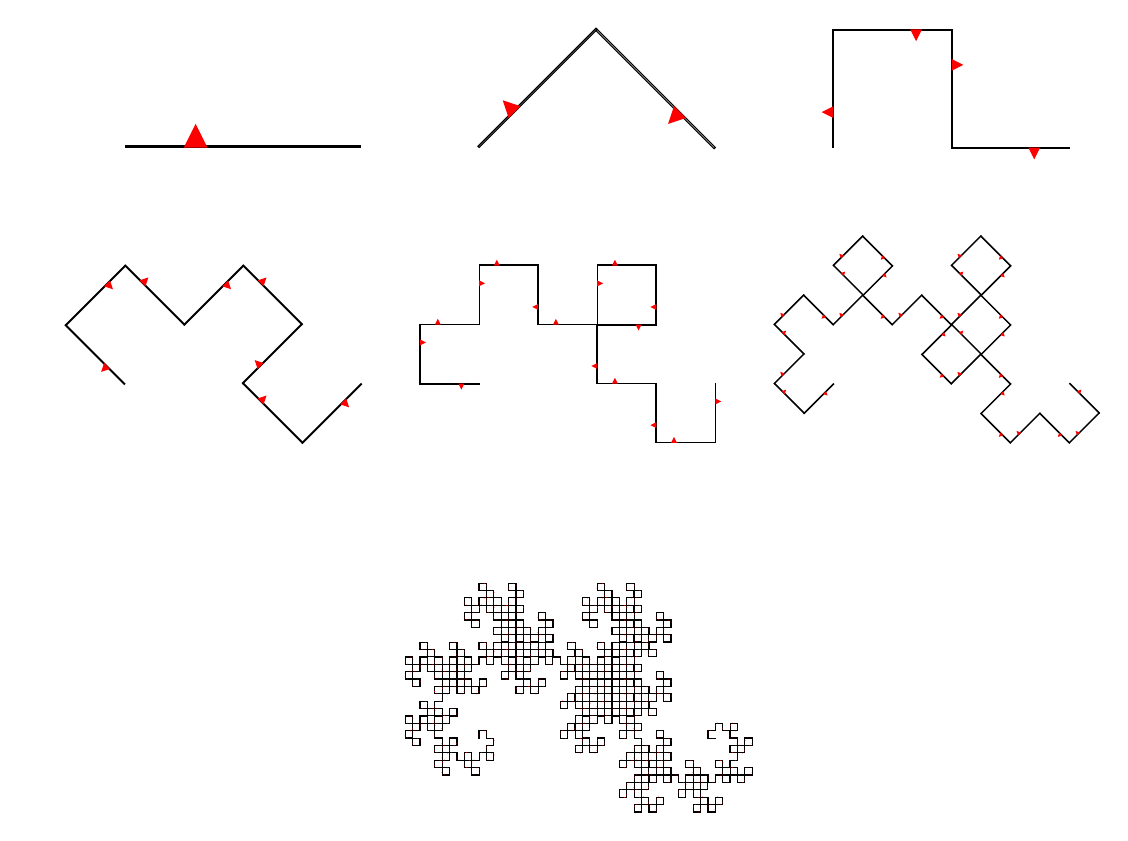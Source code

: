 

% Les similitudes : shift=translation, scale = homothÃÂÃÂÃÂÃÂÃÂÃÂÃÂÃÂÃÂÃÂÃÂÃÂÃÂÃÂÃÂÃÂ©tie, rotate = angle (en degrÃÂÃÂÃÂÃÂÃÂÃÂÃÂÃÂÃÂÃÂÃÂÃÂÃÂÃÂÃÂÃÂ©)
\newcommand\simone{\begin{scope}[shift={(0,0)}, scale={sqrt(2)/2}, rotate=45]}
\newcommand\simtwo{\begin{scope}[shift={(1,0)}, scale={sqrt(2)/2}, rotate=135]}                   


% La figure initiale
%\newcommand\initfigure{\fill (0,0)--++(0:1)--++(120:1)--cycle;}
%\newcommand\initfigure{\fill (0.5,0.433) circle (1.3cm);}
\newcommand\initfigure{\draw (0,0)--++(0,.01)--++(1,0)--++(0,-.01)--cycle;\fill[red] (0.25,0)--+(0.1,0)--+(0.05,0.1)--cycle;}
%\newcommand\initfigure{\fill (0,0)--++(0,0.5)--++(0.5,0)--++(0,-0.5)--cycle;}

% Le programme rÃÂÃÂÃÂÃÂÃÂÃÂÃÂÃÂÃÂÃÂÃÂÃÂÃÂÃÂÃÂÃÂ©cursif
\newcommand{\ifs}[2]{% #1 the counter, #2 the instructions
                          \ifnum #1 < 0% stop now
                          #2%
                          %\relax% Relax, max, on ne fait rien, c'est terminÃÂÃÂÃÂÃÂÃÂÃÂÃÂÃÂÃÂÃÂÃÂÃÂÃÂÃÂÃÂÃÂ©.
                          \else%
                          \count255=#1%
                          \advance\count255 by -1%
                          \simone
                             \ifs{\number\count255}{#2};                          
                          \end{scope};

                          \simtwo
                             \ifs{\number\count255}{#2};                          
                          \end{scope};

                          \fi%
}

\begin{tikzpicture}[scale=3]
  \fill (0,0)--++(0,.01)--++(1,0)--++(0,-.01)--cycle;
 \fill[red] (0.25,0)--+(0.1,0)--+(0.05,0.1)--cycle;

  \begin{scope}[xshift=1.5cm]
    \ifs{0}{\initfigure}
  \end{scope}

%   \draw[->,>=latex, red] (0.35,-0.01) to[bend right=10] (0.15,-0.30) node[midway, left] {$f_1$};
%    \draw[->,>=latex, blue] (0.6,-0.01) to[bend left=50] (0.6,-0.20) node[midway, right] {$f_3$};
%   \draw[->,>=latex, green] (0.4,-0.01) to[bend right=50] (0.4,-0.20) node[midway, left] {$f_2$};
%    \draw[->,>=latex, orange] (0.65,-0.01) to[bend left=10] (0.85,-0.30) node[midway, right] {$f_4$};
% %   \draw[->,>=latex] (40:1.05) to[bend right=10] (88:0.95);
    \begin{scope}[xshift=3cm]
    \ifs{1}{\initfigure}
  \end{scope}

    \begin{scope}[xshift=0cm,yshift=-1cm]
    \ifs{2}{\initfigure}
  \end{scope}

    \begin{scope}[xshift=1.5cm,yshift=-1cm]
    \ifs{3}{\initfigure}
  \end{scope}

    \begin{scope}[xshift=3cm,yshift=-1cm]
    \ifs{4}{\initfigure}
  \end{scope}

    \begin{scope}[xshift=1.5cm,yshift=-2.5cm]
    \ifs{9}{\initfigure}
  \end{scope}
 % \ifs{4}{\initfigure}
\end{tikzpicture}
